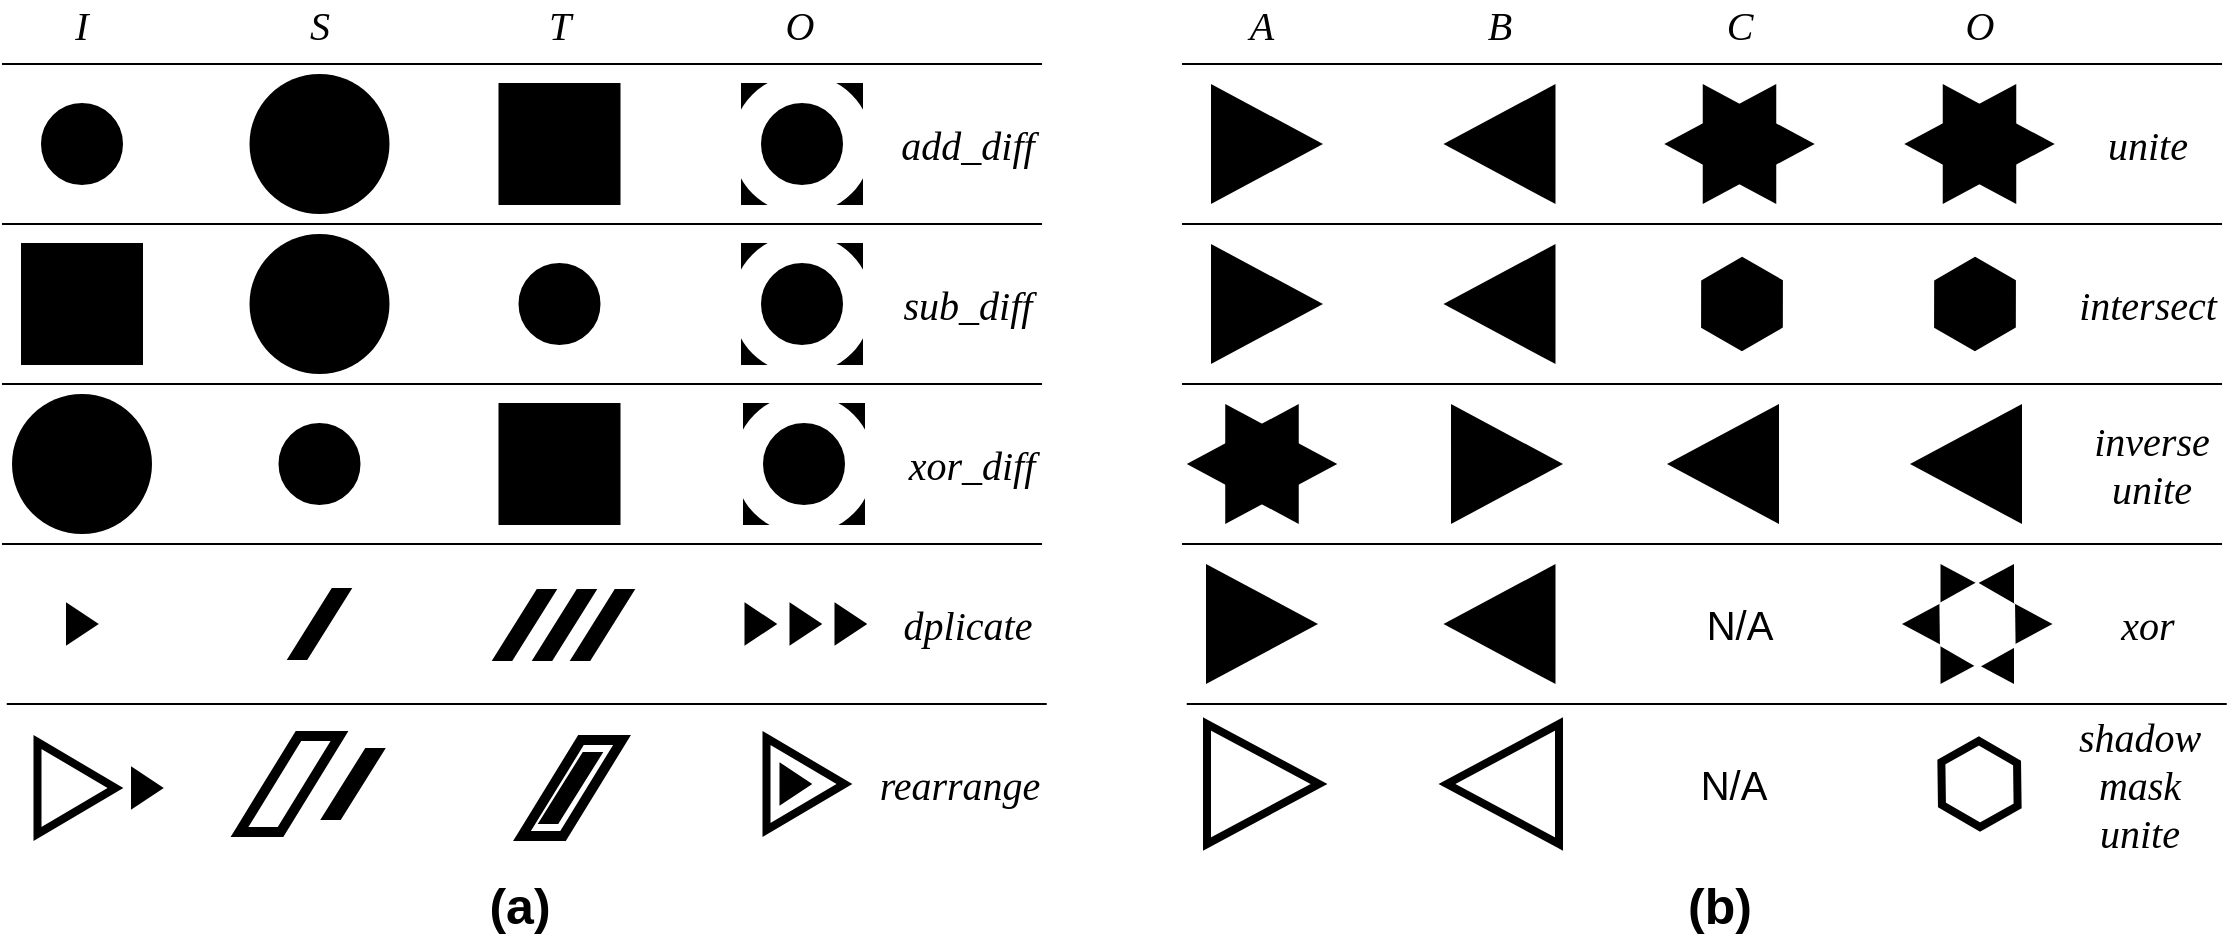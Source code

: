 <mxfile version="12.9.13" type="device"><diagram id="WBHS16ZZHrNZ9_1CeDTv" name="Page-1"><mxGraphModel dx="2782" dy="1343" grid="1" gridSize="10" guides="1" tooltips="1" connect="1" arrows="1" fold="1" page="1" pageScale="1" pageWidth="827" pageHeight="1169" math="0" shadow="0"><root><mxCell id="0"/><mxCell id="1" parent="0"/><mxCell id="l5CAiUTN6Sz7Cgn7OT-u-1" value="&lt;font face=&quot;Times New Roman&quot; style=&quot;font-size: 20px&quot;&gt;&lt;i&gt;A&lt;/i&gt;&lt;/font&gt;" style="text;html=1;strokeColor=none;fillColor=none;align=center;verticalAlign=middle;whiteSpace=wrap;rounded=0;" parent="1" vertex="1"><mxGeometry x="50" y="650" width="80" height="20" as="geometry"/></mxCell><mxCell id="l5CAiUTN6Sz7Cgn7OT-u-2" value="&lt;font face=&quot;Times New Roman&quot; style=&quot;font-size: 20px&quot;&gt;&lt;i&gt;B&lt;/i&gt;&lt;/font&gt;" style="text;html=1;strokeColor=none;fillColor=none;align=center;verticalAlign=middle;whiteSpace=wrap;rounded=0;" parent="1" vertex="1"><mxGeometry x="168.75" y="650" width="80" height="20" as="geometry"/></mxCell><mxCell id="l5CAiUTN6Sz7Cgn7OT-u-3" value="&lt;font face=&quot;Times New Roman&quot; style=&quot;font-size: 20px&quot;&gt;&lt;i&gt;C&lt;/i&gt;&lt;/font&gt;" style="text;html=1;strokeColor=none;fillColor=none;align=center;verticalAlign=middle;whiteSpace=wrap;rounded=0;" parent="1" vertex="1"><mxGeometry x="288.75" y="650" width="80" height="20" as="geometry"/></mxCell><mxCell id="l5CAiUTN6Sz7Cgn7OT-u-4" value="&lt;font face=&quot;Times New Roman&quot;&gt;&lt;span style=&quot;font-size: 20px&quot;&gt;&lt;i&gt;O&lt;/i&gt;&lt;/span&gt;&lt;/font&gt;" style="text;html=1;strokeColor=none;fillColor=none;align=center;verticalAlign=middle;whiteSpace=wrap;rounded=0;" parent="1" vertex="1"><mxGeometry x="408.75" y="650" width="80" height="20" as="geometry"/></mxCell><mxCell id="l5CAiUTN6Sz7Cgn7OT-u-5" value="" style="endArrow=none;html=1;" parent="1" edge="1"><mxGeometry width="50" height="50" relative="1" as="geometry"><mxPoint x="50" y="680" as="sourcePoint"/><mxPoint x="570" y="680" as="targetPoint"/></mxGeometry></mxCell><mxCell id="l5CAiUTN6Sz7Cgn7OT-u-6" value="" style="triangle;whiteSpace=wrap;html=1;fillColor=#000000;strokeColor=none;" parent="1" vertex="1"><mxGeometry x="64.5" y="690" width="56" height="60" as="geometry"/></mxCell><mxCell id="l5CAiUTN6Sz7Cgn7OT-u-8" value="" style="triangle;whiteSpace=wrap;html=1;rotation=-180;strokeColor=none;fillColor=#000000;" parent="1" vertex="1"><mxGeometry x="180.75" y="690" width="56" height="60" as="geometry"/></mxCell><mxCell id="l5CAiUTN6Sz7Cgn7OT-u-10" value="" style="triangle;whiteSpace=wrap;html=1;fillColor=#000000;strokeColor=none;" parent="1" vertex="1"><mxGeometry x="310.37" y="690" width="56" height="60" as="geometry"/></mxCell><mxCell id="l5CAiUTN6Sz7Cgn7OT-u-11" value="" style="triangle;whiteSpace=wrap;html=1;rotation=-180;strokeColor=none;fillColor=#000000;" parent="1" vertex="1"><mxGeometry x="291.13" y="690" width="56" height="60" as="geometry"/></mxCell><mxCell id="l5CAiUTN6Sz7Cgn7OT-u-12" value="" style="triangle;whiteSpace=wrap;html=1;fillColor=#000000;strokeColor=none;" parent="1" vertex="1"><mxGeometry x="430.37" y="690" width="56" height="60" as="geometry"/></mxCell><mxCell id="l5CAiUTN6Sz7Cgn7OT-u-13" value="" style="triangle;whiteSpace=wrap;html=1;rotation=-180;strokeColor=none;fillColor=#000000;" parent="1" vertex="1"><mxGeometry x="411.13" y="690" width="56" height="60" as="geometry"/></mxCell><mxCell id="l5CAiUTN6Sz7Cgn7OT-u-14" value="" style="endArrow=none;html=1;" parent="1" edge="1"><mxGeometry width="50" height="50" relative="1" as="geometry"><mxPoint x="50" y="760" as="sourcePoint"/><mxPoint x="570" y="760" as="targetPoint"/></mxGeometry></mxCell><mxCell id="l5CAiUTN6Sz7Cgn7OT-u-15" value="&lt;font face=&quot;Times New Roman&quot;&gt;&lt;span style=&quot;font-size: 20px&quot;&gt;&lt;i&gt;unite&lt;/i&gt;&lt;/span&gt;&lt;/font&gt;" style="text;html=1;strokeColor=none;fillColor=none;align=center;verticalAlign=middle;whiteSpace=wrap;rounded=0;" parent="1" vertex="1"><mxGeometry x="492.5" y="710" width="80" height="20" as="geometry"/></mxCell><mxCell id="l5CAiUTN6Sz7Cgn7OT-u-16" value="" style="triangle;whiteSpace=wrap;html=1;fillColor=#000000;strokeColor=none;" parent="1" vertex="1"><mxGeometry x="64.5" y="770" width="56" height="60" as="geometry"/></mxCell><mxCell id="l5CAiUTN6Sz7Cgn7OT-u-17" value="" style="triangle;whiteSpace=wrap;html=1;rotation=-180;strokeColor=none;fillColor=#000000;" parent="1" vertex="1"><mxGeometry x="180.75" y="770" width="56" height="60" as="geometry"/></mxCell><mxCell id="l5CAiUTN6Sz7Cgn7OT-u-18" value="" style="shape=hexagon;perimeter=hexagonPerimeter2;whiteSpace=wrap;html=1;fillColor=#000000;rotation=30;" parent="1" vertex="1"><mxGeometry x="307" y="780" width="46" height="40" as="geometry"/></mxCell><mxCell id="l5CAiUTN6Sz7Cgn7OT-u-19" value="" style="shape=hexagon;perimeter=hexagonPerimeter2;whiteSpace=wrap;html=1;fillColor=#000000;rotation=30;" parent="1" vertex="1"><mxGeometry x="423.5" y="780" width="46" height="40" as="geometry"/></mxCell><mxCell id="l5CAiUTN6Sz7Cgn7OT-u-20" value="&lt;font face=&quot;Times New Roman&quot;&gt;&lt;span style=&quot;font-size: 20px&quot;&gt;&lt;i&gt;intersect&lt;/i&gt;&lt;/span&gt;&lt;/font&gt;" style="text;html=1;strokeColor=none;fillColor=none;align=center;verticalAlign=middle;whiteSpace=wrap;rounded=0;" parent="1" vertex="1"><mxGeometry x="492.5" y="790" width="80" height="20" as="geometry"/></mxCell><mxCell id="l5CAiUTN6Sz7Cgn7OT-u-21" value="" style="endArrow=none;html=1;" parent="1" edge="1"><mxGeometry width="50" height="50" relative="1" as="geometry"><mxPoint x="50" y="840" as="sourcePoint"/><mxPoint x="570" y="840" as="targetPoint"/></mxGeometry></mxCell><mxCell id="l5CAiUTN6Sz7Cgn7OT-u-22" value="" style="endArrow=none;html=1;" parent="1" edge="1"><mxGeometry width="50" height="50" relative="1" as="geometry"><mxPoint x="50" y="920" as="sourcePoint"/><mxPoint x="570" y="920" as="targetPoint"/></mxGeometry></mxCell><mxCell id="l5CAiUTN6Sz7Cgn7OT-u-23" value="" style="triangle;whiteSpace=wrap;html=1;fillColor=#000000;strokeColor=none;" parent="1" vertex="1"><mxGeometry x="71.62" y="850" width="56" height="60" as="geometry"/></mxCell><mxCell id="l5CAiUTN6Sz7Cgn7OT-u-24" value="" style="triangle;whiteSpace=wrap;html=1;rotation=-180;strokeColor=none;fillColor=#000000;" parent="1" vertex="1"><mxGeometry x="52.38" y="850" width="56" height="60" as="geometry"/></mxCell><mxCell id="l5CAiUTN6Sz7Cgn7OT-u-25" value="" style="triangle;whiteSpace=wrap;html=1;fillColor=#000000;strokeColor=none;" parent="1" vertex="1"><mxGeometry x="184.51" y="850" width="56" height="60" as="geometry"/></mxCell><mxCell id="l5CAiUTN6Sz7Cgn7OT-u-26" value="" style="triangle;whiteSpace=wrap;html=1;rotation=-180;strokeColor=none;fillColor=#000000;" parent="1" vertex="1"><mxGeometry x="292.5" y="850" width="56" height="60" as="geometry"/></mxCell><mxCell id="l5CAiUTN6Sz7Cgn7OT-u-27" value="" style="triangle;whiteSpace=wrap;html=1;rotation=-180;strokeColor=none;fillColor=#000000;" parent="1" vertex="1"><mxGeometry x="414" y="850" width="56" height="60" as="geometry"/></mxCell><mxCell id="l5CAiUTN6Sz7Cgn7OT-u-28" value="&lt;font face=&quot;Times New Roman&quot;&gt;&lt;span style=&quot;font-size: 20px&quot;&gt;&lt;i&gt;inverse&lt;br&gt;unite&lt;br&gt;&lt;/i&gt;&lt;/span&gt;&lt;/font&gt;" style="text;html=1;strokeColor=none;fillColor=none;align=center;verticalAlign=middle;whiteSpace=wrap;rounded=0;" parent="1" vertex="1"><mxGeometry x="495" y="870" width="80" height="20" as="geometry"/></mxCell><mxCell id="l5CAiUTN6Sz7Cgn7OT-u-34" value="" style="triangle;whiteSpace=wrap;html=1;fillColor=#000000;strokeColor=none;" parent="1" vertex="1"><mxGeometry x="62" y="930" width="56" height="60" as="geometry"/></mxCell><mxCell id="l5CAiUTN6Sz7Cgn7OT-u-36" value="" style="triangle;whiteSpace=wrap;html=1;rotation=-180;strokeColor=none;fillColor=#000000;" parent="1" vertex="1"><mxGeometry x="180.75" y="930" width="56" height="60" as="geometry"/></mxCell><mxCell id="l5CAiUTN6Sz7Cgn7OT-u-46" value="&lt;font style=&quot;font-size: 20px&quot;&gt;N/A&lt;/font&gt;" style="text;html=1;strokeColor=none;fillColor=none;align=center;verticalAlign=middle;whiteSpace=wrap;rounded=0;fontSize=14;" parent="1" vertex="1"><mxGeometry x="288.75" y="950" width="80" height="20" as="geometry"/></mxCell><mxCell id="l5CAiUTN6Sz7Cgn7OT-u-47" value="&lt;font face=&quot;Times New Roman&quot;&gt;&lt;span style=&quot;font-size: 20px&quot;&gt;&lt;i&gt;xor&lt;/i&gt;&lt;/span&gt;&lt;/font&gt;" style="text;html=1;strokeColor=none;fillColor=none;align=center;verticalAlign=middle;whiteSpace=wrap;rounded=0;" parent="1" vertex="1"><mxGeometry x="492.5" y="950" width="80" height="20" as="geometry"/></mxCell><mxCell id="l5CAiUTN6Sz7Cgn7OT-u-48" value="" style="endArrow=none;html=1;" parent="1" edge="1"><mxGeometry width="50" height="50" relative="1" as="geometry"><mxPoint x="52.38" y="1000" as="sourcePoint"/><mxPoint x="572.38" y="1000" as="targetPoint"/></mxGeometry></mxCell><mxCell id="l5CAiUTN6Sz7Cgn7OT-u-51" value="" style="triangle;whiteSpace=wrap;html=1;fillColor=none;strokeColor=#000000;strokeWidth=4;" parent="1" vertex="1"><mxGeometry x="62.5" y="1010" width="56" height="60" as="geometry"/></mxCell><mxCell id="l5CAiUTN6Sz7Cgn7OT-u-52" value="" style="triangle;whiteSpace=wrap;html=1;rotation=-180;strokeColor=#000000;fillColor=none;strokeWidth=4;" parent="1" vertex="1"><mxGeometry x="182.5" y="1010" width="56" height="60" as="geometry"/></mxCell><mxCell id="l5CAiUTN6Sz7Cgn7OT-u-53" value="&lt;font style=&quot;font-size: 20px&quot;&gt;N/A&lt;/font&gt;" style="text;html=1;strokeColor=none;fillColor=none;align=center;verticalAlign=middle;whiteSpace=wrap;rounded=0;fontSize=14;" parent="1" vertex="1"><mxGeometry x="286.37" y="1030" width="80" height="20" as="geometry"/></mxCell><mxCell id="l5CAiUTN6Sz7Cgn7OT-u-54" value="" style="shape=hexagon;perimeter=hexagonPerimeter2;whiteSpace=wrap;html=1;fillColor=none;rotation=30;strokeColor=#000000;strokeWidth=4;" parent="1" vertex="1"><mxGeometry x="426.75" y="1021.5" width="44" height="37" as="geometry"/></mxCell><mxCell id="l5CAiUTN6Sz7Cgn7OT-u-55" value="" style="group" parent="1" vertex="1" connectable="0"><mxGeometry x="410" y="930" width="75.24" height="60" as="geometry"/></mxCell><mxCell id="l5CAiUTN6Sz7Cgn7OT-u-43" value="" style="triangle;whiteSpace=wrap;html=1;fillColor=#000000;strokeColor=none;" parent="l5CAiUTN6Sz7Cgn7OT-u-55" vertex="1"><mxGeometry x="19.24" width="56" height="60" as="geometry"/></mxCell><mxCell id="l5CAiUTN6Sz7Cgn7OT-u-44" value="" style="triangle;whiteSpace=wrap;html=1;rotation=-180;strokeColor=none;fillColor=#000000;" parent="l5CAiUTN6Sz7Cgn7OT-u-55" vertex="1"><mxGeometry width="56" height="60" as="geometry"/></mxCell><mxCell id="l5CAiUTN6Sz7Cgn7OT-u-45" value="" style="shape=hexagon;perimeter=hexagonPerimeter2;whiteSpace=wrap;html=1;fillColor=#FFFFFF;rotation=30;strokeColor=none;" parent="l5CAiUTN6Sz7Cgn7OT-u-55" vertex="1"><mxGeometry x="15.75" y="12" width="44" height="37" as="geometry"/></mxCell><mxCell id="l5CAiUTN6Sz7Cgn7OT-u-56" value="&lt;font face=&quot;Times New Roman&quot;&gt;&lt;span style=&quot;font-size: 20px&quot;&gt;&lt;i&gt;shadow&lt;br&gt;mask&lt;br&gt;unite&lt;br&gt;&lt;/i&gt;&lt;/span&gt;&lt;/font&gt;" style="text;html=1;strokeColor=none;fillColor=none;align=center;verticalAlign=middle;whiteSpace=wrap;rounded=0;" parent="1" vertex="1"><mxGeometry x="488.75" y="1030" width="80" height="20" as="geometry"/></mxCell><mxCell id="VMzFilGa_YCviJGz6XcP-1" value="&lt;font face=&quot;Times New Roman&quot; style=&quot;font-size: 20px&quot;&gt;&lt;i&gt;I&lt;/i&gt;&lt;/font&gt;" style="text;html=1;strokeColor=none;fillColor=none;align=center;verticalAlign=middle;whiteSpace=wrap;rounded=0;" vertex="1" parent="1"><mxGeometry x="-540" y="650" width="80" height="20" as="geometry"/></mxCell><mxCell id="VMzFilGa_YCviJGz6XcP-2" value="&lt;font face=&quot;Times New Roman&quot; style=&quot;font-size: 20px&quot;&gt;&lt;i&gt;S&lt;/i&gt;&lt;/font&gt;" style="text;html=1;strokeColor=none;fillColor=none;align=center;verticalAlign=middle;whiteSpace=wrap;rounded=0;" vertex="1" parent="1"><mxGeometry x="-421.25" y="650" width="80" height="20" as="geometry"/></mxCell><mxCell id="VMzFilGa_YCviJGz6XcP-3" value="&lt;font face=&quot;Times New Roman&quot; style=&quot;font-size: 20px&quot;&gt;&lt;i&gt;T&lt;/i&gt;&lt;/font&gt;" style="text;html=1;strokeColor=none;fillColor=none;align=center;verticalAlign=middle;whiteSpace=wrap;rounded=0;" vertex="1" parent="1"><mxGeometry x="-301.25" y="650" width="80" height="20" as="geometry"/></mxCell><mxCell id="VMzFilGa_YCviJGz6XcP-4" value="&lt;font face=&quot;Times New Roman&quot;&gt;&lt;span style=&quot;font-size: 20px&quot;&gt;&lt;i&gt;O&lt;/i&gt;&lt;/span&gt;&lt;/font&gt;" style="text;html=1;strokeColor=none;fillColor=none;align=center;verticalAlign=middle;whiteSpace=wrap;rounded=0;" vertex="1" parent="1"><mxGeometry x="-181.25" y="650" width="80" height="20" as="geometry"/></mxCell><mxCell id="VMzFilGa_YCviJGz6XcP-5" value="" style="endArrow=none;html=1;" edge="1" parent="1"><mxGeometry width="50" height="50" relative="1" as="geometry"><mxPoint x="-540" y="680" as="sourcePoint"/><mxPoint x="-20" y="680" as="targetPoint"/></mxGeometry></mxCell><mxCell id="VMzFilGa_YCviJGz6XcP-12" value="" style="endArrow=none;html=1;" edge="1" parent="1"><mxGeometry width="50" height="50" relative="1" as="geometry"><mxPoint x="-540" y="760" as="sourcePoint"/><mxPoint x="-20" y="760" as="targetPoint"/></mxGeometry></mxCell><mxCell id="VMzFilGa_YCviJGz6XcP-13" value="&lt;font face=&quot;Times New Roman&quot;&gt;&lt;span style=&quot;font-size: 20px&quot;&gt;&lt;i&gt;add_diff&lt;/i&gt;&lt;/span&gt;&lt;/font&gt;" style="text;html=1;strokeColor=none;fillColor=none;align=center;verticalAlign=middle;whiteSpace=wrap;rounded=0;" vertex="1" parent="1"><mxGeometry x="-97.5" y="710" width="80" height="20" as="geometry"/></mxCell><mxCell id="VMzFilGa_YCviJGz6XcP-18" value="&lt;font face=&quot;Times New Roman&quot;&gt;&lt;span style=&quot;font-size: 20px&quot;&gt;&lt;i&gt;sub_diff&lt;/i&gt;&lt;/span&gt;&lt;/font&gt;" style="text;html=1;strokeColor=none;fillColor=none;align=center;verticalAlign=middle;whiteSpace=wrap;rounded=0;" vertex="1" parent="1"><mxGeometry x="-97.5" y="790" width="80" height="20" as="geometry"/></mxCell><mxCell id="VMzFilGa_YCviJGz6XcP-19" value="" style="endArrow=none;html=1;" edge="1" parent="1"><mxGeometry width="50" height="50" relative="1" as="geometry"><mxPoint x="-540" y="840" as="sourcePoint"/><mxPoint x="-20" y="840" as="targetPoint"/></mxGeometry></mxCell><mxCell id="VMzFilGa_YCviJGz6XcP-20" value="" style="endArrow=none;html=1;" edge="1" parent="1"><mxGeometry width="50" height="50" relative="1" as="geometry"><mxPoint x="-540" y="920" as="sourcePoint"/><mxPoint x="-20" y="920" as="targetPoint"/></mxGeometry></mxCell><mxCell id="VMzFilGa_YCviJGz6XcP-26" value="&lt;font face=&quot;Times New Roman&quot;&gt;&lt;span style=&quot;font-size: 20px&quot;&gt;&lt;i&gt;xor_diff&lt;br&gt;&lt;/i&gt;&lt;/span&gt;&lt;/font&gt;" style="text;html=1;strokeColor=none;fillColor=none;align=center;verticalAlign=middle;whiteSpace=wrap;rounded=0;" vertex="1" parent="1"><mxGeometry x="-95" y="870" width="80" height="20" as="geometry"/></mxCell><mxCell id="VMzFilGa_YCviJGz6XcP-30" value="&lt;font face=&quot;Times New Roman&quot;&gt;&lt;span style=&quot;font-size: 20px&quot;&gt;&lt;i&gt;dplicate&lt;/i&gt;&lt;/span&gt;&lt;/font&gt;" style="text;html=1;strokeColor=none;fillColor=none;align=center;verticalAlign=middle;whiteSpace=wrap;rounded=0;" vertex="1" parent="1"><mxGeometry x="-97.5" y="950" width="80" height="20" as="geometry"/></mxCell><mxCell id="VMzFilGa_YCviJGz6XcP-31" value="" style="endArrow=none;html=1;" edge="1" parent="1"><mxGeometry width="50" height="50" relative="1" as="geometry"><mxPoint x="-537.62" y="1000" as="sourcePoint"/><mxPoint x="-17.62" y="1000" as="targetPoint"/></mxGeometry></mxCell><mxCell id="VMzFilGa_YCviJGz6XcP-40" value="&lt;font face=&quot;Times New Roman&quot;&gt;&lt;span style=&quot;font-size: 20px&quot;&gt;&lt;i&gt;rearrange&lt;br&gt;&lt;/i&gt;&lt;/span&gt;&lt;/font&gt;" style="text;html=1;strokeColor=none;fillColor=none;align=center;verticalAlign=middle;whiteSpace=wrap;rounded=0;" vertex="1" parent="1"><mxGeometry x="-101.25" y="1030" width="80" height="20" as="geometry"/></mxCell><mxCell id="VMzFilGa_YCviJGz6XcP-44" value="" style="ellipse;whiteSpace=wrap;html=1;aspect=fixed;fillColor=#000000;" vertex="1" parent="1"><mxGeometry x="-520" y="700" width="40" height="40" as="geometry"/></mxCell><mxCell id="VMzFilGa_YCviJGz6XcP-45" value="" style="ellipse;whiteSpace=wrap;html=1;aspect=fixed;fillColor=#000000;strokeColor=none;" vertex="1" parent="1"><mxGeometry x="-416.25" y="685" width="70" height="70" as="geometry"/></mxCell><mxCell id="VMzFilGa_YCviJGz6XcP-46" value="" style="whiteSpace=wrap;html=1;aspect=fixed;fillColor=#000000;" vertex="1" parent="1"><mxGeometry x="-291.25" y="690" width="60" height="60" as="geometry"/></mxCell><mxCell id="VMzFilGa_YCviJGz6XcP-47" value="" style="whiteSpace=wrap;html=1;aspect=fixed;fillColor=#000000;" vertex="1" parent="1"><mxGeometry x="-291.25" y="850" width="60" height="60" as="geometry"/></mxCell><mxCell id="VMzFilGa_YCviJGz6XcP-48" value="" style="ellipse;whiteSpace=wrap;html=1;aspect=fixed;fillColor=#000000;strokeColor=none;" vertex="1" parent="1"><mxGeometry x="-416.25" y="765" width="70" height="70" as="geometry"/></mxCell><mxCell id="VMzFilGa_YCviJGz6XcP-49" value="" style="ellipse;whiteSpace=wrap;html=1;aspect=fixed;fillColor=#000000;strokeColor=none;" vertex="1" parent="1"><mxGeometry x="-535" y="845" width="70" height="70" as="geometry"/></mxCell><mxCell id="VMzFilGa_YCviJGz6XcP-50" value="" style="ellipse;whiteSpace=wrap;html=1;aspect=fixed;fillColor=#000000;" vertex="1" parent="1"><mxGeometry x="-401.25" y="860" width="40" height="40" as="geometry"/></mxCell><mxCell id="VMzFilGa_YCviJGz6XcP-51" value="" style="whiteSpace=wrap;html=1;aspect=fixed;fillColor=#000000;" vertex="1" parent="1"><mxGeometry x="-530" y="770" width="60" height="60" as="geometry"/></mxCell><mxCell id="VMzFilGa_YCviJGz6XcP-52" value="" style="ellipse;whiteSpace=wrap;html=1;aspect=fixed;fillColor=#000000;" vertex="1" parent="1"><mxGeometry x="-281.25" y="780" width="40" height="40" as="geometry"/></mxCell><mxCell id="VMzFilGa_YCviJGz6XcP-53" value="" style="group" vertex="1" connectable="0" parent="1"><mxGeometry x="-174" y="845" width="70" height="70" as="geometry"/></mxCell><mxCell id="VMzFilGa_YCviJGz6XcP-43" value="" style="whiteSpace=wrap;html=1;aspect=fixed;fillColor=#000000;" vertex="1" parent="VMzFilGa_YCviJGz6XcP-53"><mxGeometry x="5" y="5" width="60" height="60" as="geometry"/></mxCell><mxCell id="VMzFilGa_YCviJGz6XcP-42" value="" style="ellipse;whiteSpace=wrap;html=1;aspect=fixed;fillColor=#FFFFFF;strokeColor=none;" vertex="1" parent="VMzFilGa_YCviJGz6XcP-53"><mxGeometry width="70" height="70" as="geometry"/></mxCell><mxCell id="VMzFilGa_YCviJGz6XcP-41" value="" style="ellipse;whiteSpace=wrap;html=1;aspect=fixed;fillColor=#000000;" vertex="1" parent="VMzFilGa_YCviJGz6XcP-53"><mxGeometry x="15" y="15" width="40" height="40" as="geometry"/></mxCell><mxCell id="VMzFilGa_YCviJGz6XcP-55" value="" style="group" vertex="1" connectable="0" parent="1"><mxGeometry x="-175" y="765" width="70" height="70" as="geometry"/></mxCell><mxCell id="VMzFilGa_YCviJGz6XcP-56" value="" style="whiteSpace=wrap;html=1;aspect=fixed;fillColor=#000000;" vertex="1" parent="VMzFilGa_YCviJGz6XcP-55"><mxGeometry x="5" y="5" width="60" height="60" as="geometry"/></mxCell><mxCell id="VMzFilGa_YCviJGz6XcP-57" value="" style="ellipse;whiteSpace=wrap;html=1;aspect=fixed;fillColor=#FFFFFF;strokeColor=none;" vertex="1" parent="VMzFilGa_YCviJGz6XcP-55"><mxGeometry width="70" height="70" as="geometry"/></mxCell><mxCell id="VMzFilGa_YCviJGz6XcP-58" value="" style="ellipse;whiteSpace=wrap;html=1;aspect=fixed;fillColor=#000000;" vertex="1" parent="VMzFilGa_YCviJGz6XcP-55"><mxGeometry x="15" y="15" width="40" height="40" as="geometry"/></mxCell><mxCell id="VMzFilGa_YCviJGz6XcP-59" value="" style="group" vertex="1" connectable="0" parent="1"><mxGeometry x="-175" y="685" width="70" height="70" as="geometry"/></mxCell><mxCell id="VMzFilGa_YCviJGz6XcP-60" value="" style="whiteSpace=wrap;html=1;aspect=fixed;fillColor=#000000;" vertex="1" parent="VMzFilGa_YCviJGz6XcP-59"><mxGeometry x="5" y="5" width="60" height="60" as="geometry"/></mxCell><mxCell id="VMzFilGa_YCviJGz6XcP-61" value="" style="ellipse;whiteSpace=wrap;html=1;aspect=fixed;fillColor=#FFFFFF;strokeColor=none;" vertex="1" parent="VMzFilGa_YCviJGz6XcP-59"><mxGeometry width="70" height="70" as="geometry"/></mxCell><mxCell id="VMzFilGa_YCviJGz6XcP-62" value="" style="ellipse;whiteSpace=wrap;html=1;aspect=fixed;fillColor=#000000;" vertex="1" parent="VMzFilGa_YCviJGz6XcP-59"><mxGeometry x="15" y="15" width="40" height="40" as="geometry"/></mxCell><mxCell id="VMzFilGa_YCviJGz6XcP-70" value="" style="triangle;whiteSpace=wrap;html=1;fillColor=#000000;" vertex="1" parent="1"><mxGeometry x="-507.5" y="950" width="15" height="20" as="geometry"/></mxCell><mxCell id="VMzFilGa_YCviJGz6XcP-71" value="" style="shape=parallelogram;perimeter=parallelogramPerimeter;whiteSpace=wrap;html=1;fillColor=#000000;size=0.707;" vertex="1" parent="1"><mxGeometry x="-396.75" y="942.5" width="31" height="35" as="geometry"/></mxCell><mxCell id="VMzFilGa_YCviJGz6XcP-72" value="" style="triangle;whiteSpace=wrap;html=1;fillColor=#000000;" vertex="1" parent="1"><mxGeometry x="-150.75" y="1030" width="15" height="20" as="geometry"/></mxCell><mxCell id="VMzFilGa_YCviJGz6XcP-76" value="" style="group" vertex="1" connectable="0" parent="1"><mxGeometry x="-294.25" y="943" width="70" height="35" as="geometry"/></mxCell><mxCell id="VMzFilGa_YCviJGz6XcP-74" value="" style="group" vertex="1" connectable="0" parent="VMzFilGa_YCviJGz6XcP-76"><mxGeometry width="70" height="35" as="geometry"/></mxCell><mxCell id="VMzFilGa_YCviJGz6XcP-67" value="" style="shape=parallelogram;perimeter=parallelogramPerimeter;whiteSpace=wrap;html=1;fillColor=#000000;size=0.707;" vertex="1" parent="VMzFilGa_YCviJGz6XcP-74"><mxGeometry x="39" width="31" height="35" as="geometry"/></mxCell><mxCell id="VMzFilGa_YCviJGz6XcP-68" value="" style="shape=parallelogram;perimeter=parallelogramPerimeter;whiteSpace=wrap;html=1;fillColor=#000000;size=0.707;" vertex="1" parent="VMzFilGa_YCviJGz6XcP-74"><mxGeometry x="20" width="31" height="35" as="geometry"/></mxCell><mxCell id="VMzFilGa_YCviJGz6XcP-69" value="" style="shape=parallelogram;perimeter=parallelogramPerimeter;whiteSpace=wrap;html=1;fillColor=#000000;size=0.707;" vertex="1" parent="VMzFilGa_YCviJGz6XcP-74"><mxGeometry width="31" height="35" as="geometry"/></mxCell><mxCell id="VMzFilGa_YCviJGz6XcP-78" value="" style="group" vertex="1" connectable="0" parent="1"><mxGeometry x="-168.25" y="950" width="60" height="20" as="geometry"/></mxCell><mxCell id="VMzFilGa_YCviJGz6XcP-64" value="" style="triangle;whiteSpace=wrap;html=1;fillColor=#000000;" vertex="1" parent="VMzFilGa_YCviJGz6XcP-78"><mxGeometry x="45" width="15" height="20" as="geometry"/></mxCell><mxCell id="VMzFilGa_YCviJGz6XcP-65" value="" style="triangle;whiteSpace=wrap;html=1;fillColor=#000000;" vertex="1" parent="VMzFilGa_YCviJGz6XcP-78"><mxGeometry x="22.5" width="15" height="20" as="geometry"/></mxCell><mxCell id="VMzFilGa_YCviJGz6XcP-66" value="" style="triangle;whiteSpace=wrap;html=1;fillColor=#000000;" vertex="1" parent="VMzFilGa_YCviJGz6XcP-78"><mxGeometry width="15" height="20" as="geometry"/></mxCell><mxCell id="VMzFilGa_YCviJGz6XcP-79" value="" style="triangle;whiteSpace=wrap;html=1;fillColor=none;strokeWidth=4;" vertex="1" parent="1"><mxGeometry x="-522.25" y="1019" width="39" height="46" as="geometry"/></mxCell><mxCell id="VMzFilGa_YCviJGz6XcP-82" value="" style="shape=parallelogram;perimeter=parallelogramPerimeter;whiteSpace=wrap;html=1;fillColor=#000000;size=0.707;" vertex="1" parent="1"><mxGeometry x="-380" y="1022.5" width="31" height="35" as="geometry"/></mxCell><mxCell id="VMzFilGa_YCviJGz6XcP-83" value="" style="shape=parallelogram;perimeter=parallelogramPerimeter;whiteSpace=wrap;html=1;fillColor=none;size=0.59;strokeWidth=5;" vertex="1" parent="1"><mxGeometry x="-421.25" y="1016" width="50" height="48" as="geometry"/></mxCell><mxCell id="VMzFilGa_YCviJGz6XcP-84" value="" style="group" vertex="1" connectable="0" parent="1"><mxGeometry x="-280" y="1018" width="50" height="48" as="geometry"/></mxCell><mxCell id="VMzFilGa_YCviJGz6XcP-73" value="" style="shape=parallelogram;perimeter=parallelogramPerimeter;whiteSpace=wrap;html=1;fillColor=#000000;size=0.707;" vertex="1" parent="VMzFilGa_YCviJGz6XcP-84"><mxGeometry x="8.75" y="6.5" width="31" height="35" as="geometry"/></mxCell><mxCell id="VMzFilGa_YCviJGz6XcP-80" value="" style="shape=parallelogram;perimeter=parallelogramPerimeter;whiteSpace=wrap;html=1;fillColor=none;size=0.59;strokeWidth=5;" vertex="1" parent="VMzFilGa_YCviJGz6XcP-84"><mxGeometry width="50" height="48" as="geometry"/></mxCell><mxCell id="VMzFilGa_YCviJGz6XcP-85" value="" style="triangle;whiteSpace=wrap;html=1;fillColor=#000000;" vertex="1" parent="1"><mxGeometry x="-475" y="1032" width="15" height="20" as="geometry"/></mxCell><mxCell id="VMzFilGa_YCviJGz6XcP-86" value="" style="triangle;whiteSpace=wrap;html=1;fillColor=none;strokeWidth=4;" vertex="1" parent="1"><mxGeometry x="-157.75" y="1017" width="39" height="46" as="geometry"/></mxCell><mxCell id="VMzFilGa_YCviJGz6XcP-87" value="&lt;font style=&quot;font-size: 25px&quot;&gt;&lt;b&gt;(a)&lt;/b&gt;&lt;/font&gt;" style="text;html=1;strokeColor=none;fillColor=none;align=center;verticalAlign=middle;whiteSpace=wrap;rounded=0;" vertex="1" parent="1"><mxGeometry x="-301.25" y="1090" width="40" height="20" as="geometry"/></mxCell><mxCell id="VMzFilGa_YCviJGz6XcP-88" value="&lt;font style=&quot;font-size: 25px&quot;&gt;&lt;b&gt;(b)&lt;/b&gt;&lt;/font&gt;" style="text;html=1;strokeColor=none;fillColor=none;align=center;verticalAlign=middle;whiteSpace=wrap;rounded=0;" vertex="1" parent="1"><mxGeometry x="299.13" y="1090" width="40" height="20" as="geometry"/></mxCell></root></mxGraphModel></diagram></mxfile>